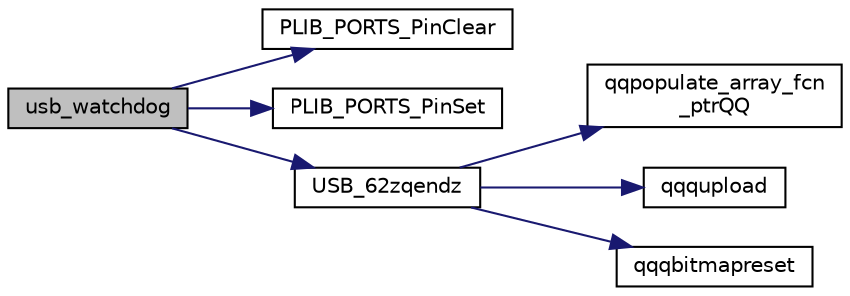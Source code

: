 digraph "usb_watchdog"
{
  edge [fontname="Helvetica",fontsize="10",labelfontname="Helvetica",labelfontsize="10"];
  node [fontname="Helvetica",fontsize="10",shape=record];
  rankdir="LR";
  Node1936 [label="usb_watchdog",height=0.2,width=0.4,color="black", fillcolor="grey75", style="filled", fontcolor="black"];
  Node1936 -> Node1937 [color="midnightblue",fontsize="10",style="solid",fontname="Helvetica"];
  Node1937 [label="PLIB_PORTS_PinClear",height=0.2,width=0.4,color="black", fillcolor="white", style="filled",URL="$inszt___u_s_b_8c.html#a119ae9f68294861f5eecb19de9743c43"];
  Node1936 -> Node1938 [color="midnightblue",fontsize="10",style="solid",fontname="Helvetica"];
  Node1938 [label="PLIB_PORTS_PinSet",height=0.2,width=0.4,color="black", fillcolor="white", style="filled",URL="$inszt___u_s_b_8c.html#ae4c8fd3b4e721cc80950df1d49cada58"];
  Node1936 -> Node1939 [color="midnightblue",fontsize="10",style="solid",fontname="Helvetica"];
  Node1939 [label="USB_62zqendz",height=0.2,width=0.4,color="black", fillcolor="white", style="filled",URL="$inszt___u_s_b_8c.html#a070042fb68ecae81ab9cfb83b9a9abb9"];
  Node1939 -> Node1940 [color="midnightblue",fontsize="10",style="solid",fontname="Helvetica"];
  Node1940 [label="qqpopulate_array_fcn\l_ptrQQ",height=0.2,width=0.4,color="black", fillcolor="white", style="filled",URL="$inszt___u_s_b_8c.html#a4ad6fa1bb94fc1c3ac2dc30925106081"];
  Node1939 -> Node1941 [color="midnightblue",fontsize="10",style="solid",fontname="Helvetica"];
  Node1941 [label="qqqupload",height=0.2,width=0.4,color="black", fillcolor="white", style="filled",URL="$inszt___u_s_b_8c.html#a109761d7f84a96b5606e507bace276b5"];
  Node1939 -> Node1942 [color="midnightblue",fontsize="10",style="solid",fontname="Helvetica"];
  Node1942 [label="qqqbitmapreset",height=0.2,width=0.4,color="black", fillcolor="white", style="filled",URL="$inszt___u_s_b_8c.html#a5688fceaed93ba591e78ee15ccb0187f"];
}
